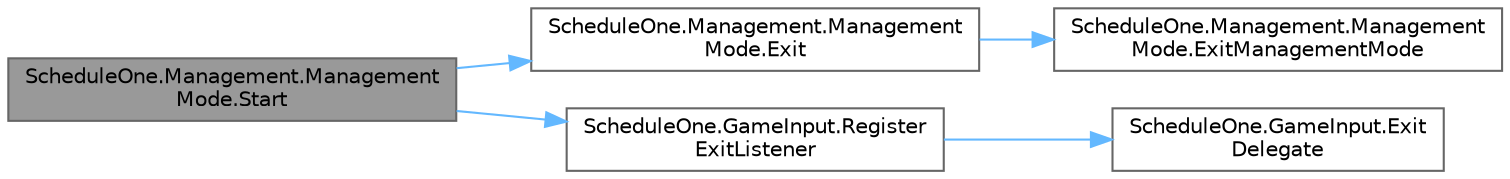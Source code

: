 digraph "ScheduleOne.Management.ManagementMode.Start"
{
 // LATEX_PDF_SIZE
  bgcolor="transparent";
  edge [fontname=Helvetica,fontsize=10,labelfontname=Helvetica,labelfontsize=10];
  node [fontname=Helvetica,fontsize=10,shape=box,height=0.2,width=0.4];
  rankdir="LR";
  Node1 [id="Node000001",label="ScheduleOne.Management.Management\lMode.Start",height=0.2,width=0.4,color="gray40", fillcolor="grey60", style="filled", fontcolor="black",tooltip=" "];
  Node1 -> Node2 [id="edge1_Node000001_Node000002",color="steelblue1",style="solid",tooltip=" "];
  Node2 [id="Node000002",label="ScheduleOne.Management.Management\lMode.Exit",height=0.2,width=0.4,color="grey40", fillcolor="white", style="filled",URL="$class_schedule_one_1_1_management_1_1_management_mode.html#af71efac27d3e0c43735da1fe885c7868",tooltip=" "];
  Node2 -> Node3 [id="edge2_Node000002_Node000003",color="steelblue1",style="solid",tooltip=" "];
  Node3 [id="Node000003",label="ScheduleOne.Management.Management\lMode.ExitManagementMode",height=0.2,width=0.4,color="grey40", fillcolor="white", style="filled",URL="$class_schedule_one_1_1_management_1_1_management_mode.html#a42f4b5e5fb67919d84a34d45381666b0",tooltip=" "];
  Node1 -> Node4 [id="edge3_Node000001_Node000004",color="steelblue1",style="solid",tooltip=" "];
  Node4 [id="Node000004",label="ScheduleOne.GameInput.Register\lExitListener",height=0.2,width=0.4,color="grey40", fillcolor="white", style="filled",URL="$class_schedule_one_1_1_game_input.html#a5d295f64af4087d5ced05f197db7132f",tooltip=" "];
  Node4 -> Node5 [id="edge4_Node000004_Node000005",color="steelblue1",style="solid",tooltip=" "];
  Node5 [id="Node000005",label="ScheduleOne.GameInput.Exit\lDelegate",height=0.2,width=0.4,color="grey40", fillcolor="white", style="filled",URL="$class_schedule_one_1_1_game_input.html#adc37a272366740397766d17658a93fd3",tooltip=" "];
}
